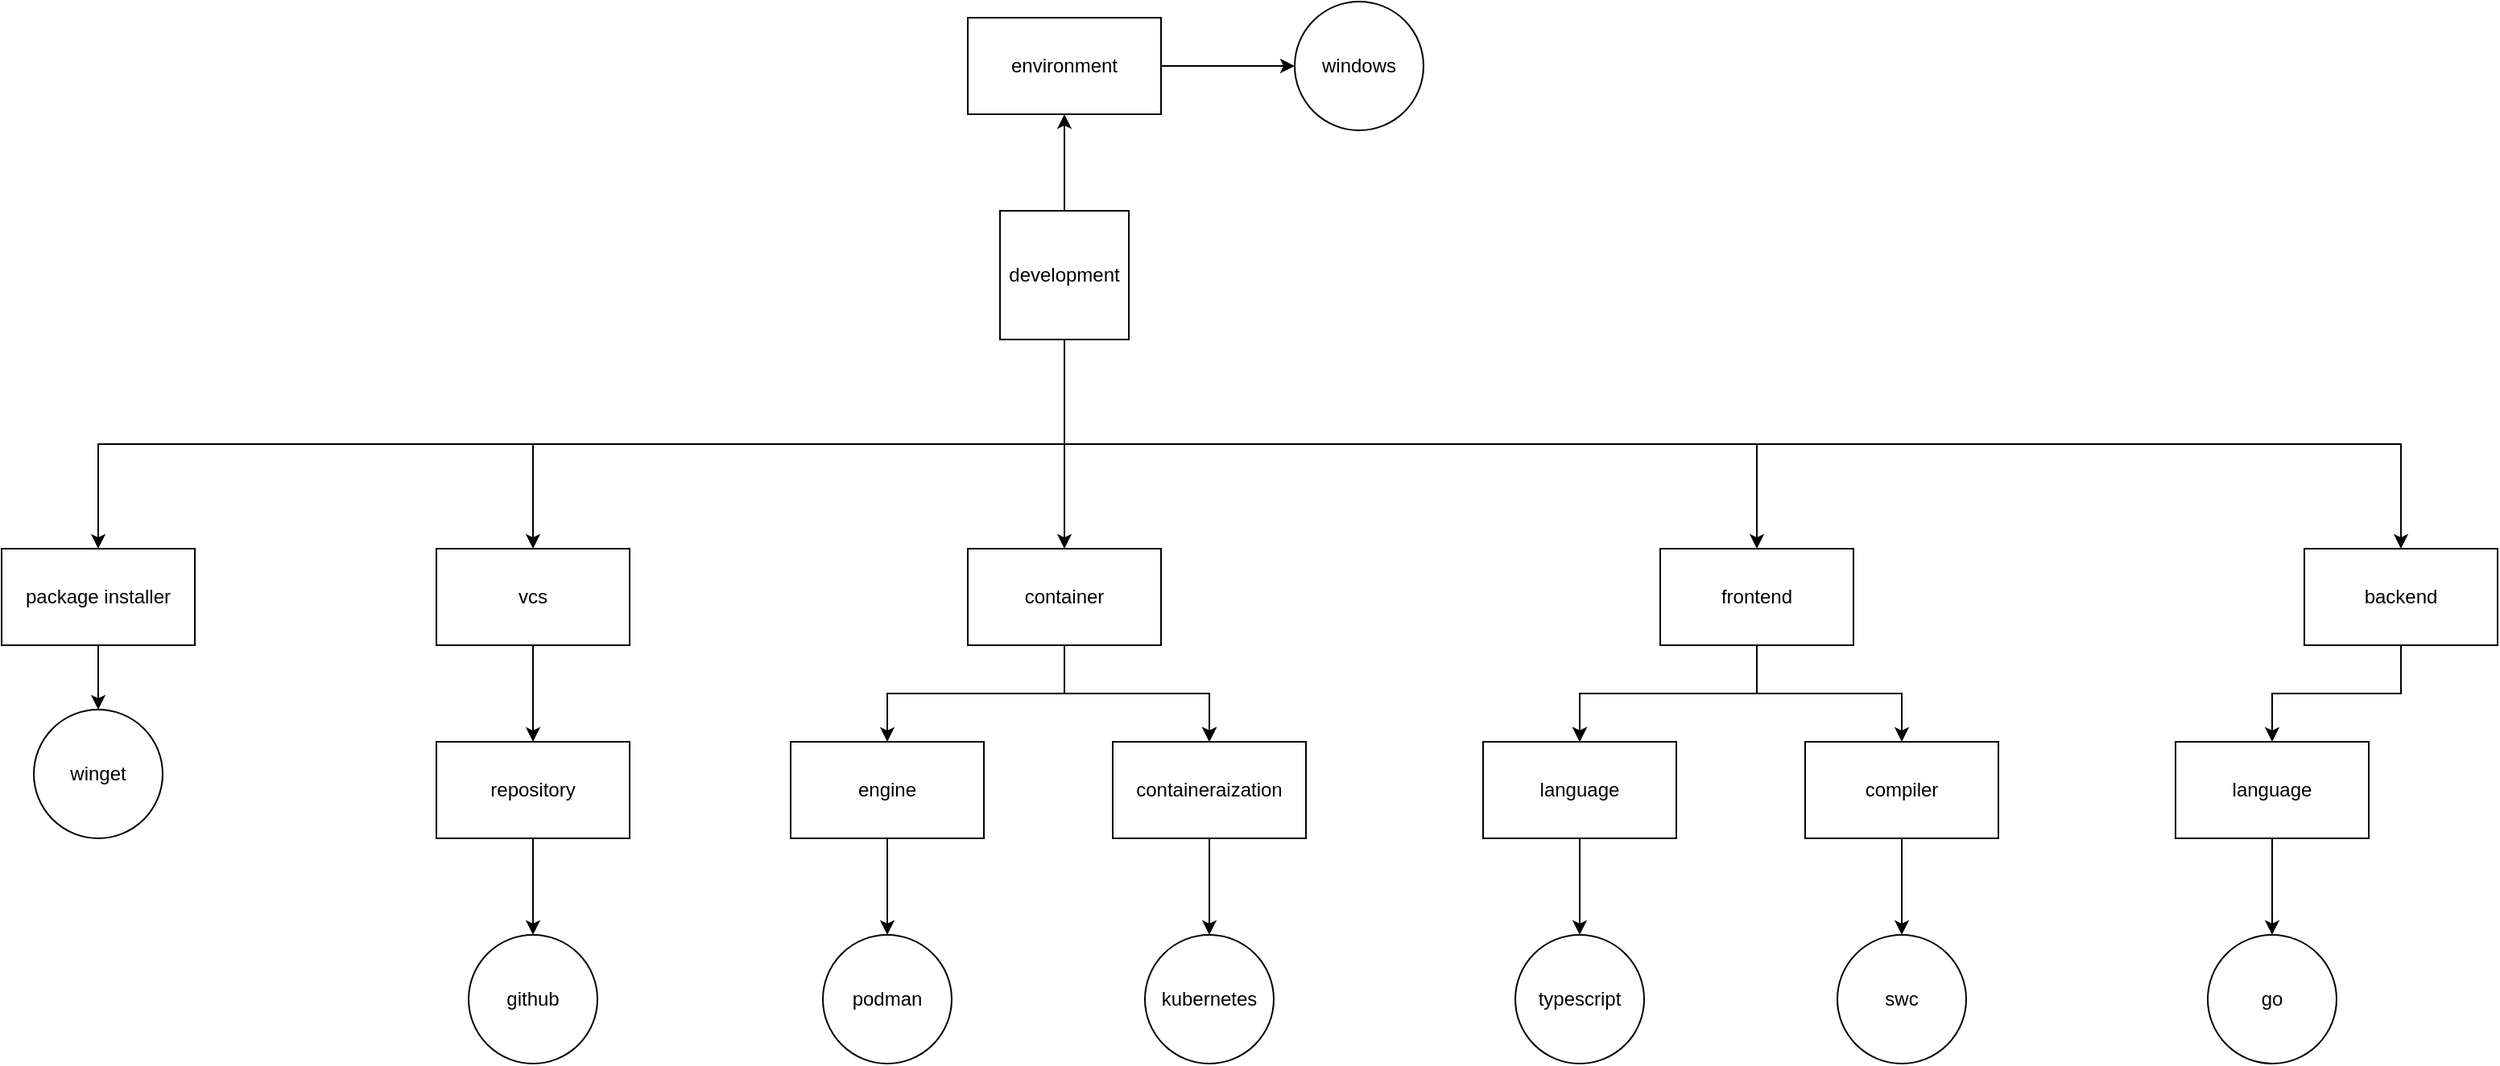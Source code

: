 <mxfile version="26.2.2">
  <diagram id="prtHgNgQTEPvFCAcTncT" name="local">
    <mxGraphModel dx="2746" dy="1994" grid="1" gridSize="10" guides="1" tooltips="1" connect="1" arrows="1" fold="1" page="1" pageScale="1" pageWidth="827" pageHeight="1169" math="0" shadow="0">
      <root>
        <mxCell id="0" />
        <mxCell id="1" parent="0" />
        <mxCell id="p6iOCYHopSIPHLdYRjGl-6" value="" style="edgeStyle=orthogonalEdgeStyle;rounded=0;orthogonalLoop=1;jettySize=auto;html=1;entryX=0.5;entryY=0;entryDx=0;entryDy=0;exitX=0.5;exitY=1;exitDx=0;exitDy=0;" parent="1" source="p6iOCYHopSIPHLdYRjGl-4" target="p6iOCYHopSIPHLdYRjGl-5" edge="1">
          <mxGeometry relative="1" as="geometry" />
        </mxCell>
        <mxCell id="jlLrRMGJc4NqMnwg3wgu-6" style="edgeStyle=orthogonalEdgeStyle;rounded=0;orthogonalLoop=1;jettySize=auto;html=1;entryX=0.5;entryY=0;entryDx=0;entryDy=0;exitX=0.5;exitY=1;exitDx=0;exitDy=0;" parent="1" source="p6iOCYHopSIPHLdYRjGl-4" target="jlLrRMGJc4NqMnwg3wgu-3" edge="1">
          <mxGeometry relative="1" as="geometry" />
        </mxCell>
        <mxCell id="njOhQVhkf8JhHc-eTtmd-4" value="" style="edgeStyle=orthogonalEdgeStyle;rounded=0;orthogonalLoop=1;jettySize=auto;html=1;" parent="1" source="p6iOCYHopSIPHLdYRjGl-4" target="njOhQVhkf8JhHc-eTtmd-3" edge="1">
          <mxGeometry relative="1" as="geometry" />
        </mxCell>
        <mxCell id="Z_XJDONK7r3d7JjU2_Dm-1" style="edgeStyle=orthogonalEdgeStyle;rounded=0;orthogonalLoop=1;jettySize=auto;html=1;entryX=0.5;entryY=0;entryDx=0;entryDy=0;" edge="1" parent="1" source="p6iOCYHopSIPHLdYRjGl-4" target="-wd6-qunjO-P7zkIwWBv-1">
          <mxGeometry relative="1" as="geometry" />
        </mxCell>
        <mxCell id="Z_XJDONK7r3d7JjU2_Dm-5" style="edgeStyle=orthogonalEdgeStyle;rounded=0;orthogonalLoop=1;jettySize=auto;html=1;entryX=0.5;entryY=0;entryDx=0;entryDy=0;exitX=0.5;exitY=1;exitDx=0;exitDy=0;" edge="1" parent="1" source="p6iOCYHopSIPHLdYRjGl-4" target="N3jPNN2qQ18cx5pYr4dZ-1">
          <mxGeometry relative="1" as="geometry" />
        </mxCell>
        <mxCell id="Z_XJDONK7r3d7JjU2_Dm-6" style="edgeStyle=orthogonalEdgeStyle;rounded=0;orthogonalLoop=1;jettySize=auto;html=1;entryX=0.5;entryY=0;entryDx=0;entryDy=0;exitX=0.5;exitY=1;exitDx=0;exitDy=0;" edge="1" parent="1" source="p6iOCYHopSIPHLdYRjGl-4" target="N3jPNN2qQ18cx5pYr4dZ-18">
          <mxGeometry relative="1" as="geometry" />
        </mxCell>
        <mxCell id="p6iOCYHopSIPHLdYRjGl-4" value="development" style="whiteSpace=wrap;html=1;aspect=fixed;" parent="1" vertex="1">
          <mxGeometry x="-1010" y="30" width="80" height="80" as="geometry" />
        </mxCell>
        <mxCell id="p6iOCYHopSIPHLdYRjGl-8" value="" style="edgeStyle=orthogonalEdgeStyle;rounded=0;orthogonalLoop=1;jettySize=auto;html=1;" parent="1" source="p6iOCYHopSIPHLdYRjGl-5" target="p6iOCYHopSIPHLdYRjGl-7" edge="1">
          <mxGeometry relative="1" as="geometry" />
        </mxCell>
        <mxCell id="p6iOCYHopSIPHLdYRjGl-5" value="package installer" style="whiteSpace=wrap;html=1;" parent="1" vertex="1">
          <mxGeometry x="-1630" y="240" width="120" height="60" as="geometry" />
        </mxCell>
        <UserObject label="winget" link="https://learn.microsoft.com/en-us/windows/package-manager/winget/" linkTarget="_blank" id="p6iOCYHopSIPHLdYRjGl-7">
          <mxCell style="ellipse;whiteSpace=wrap;html=1;" parent="1" vertex="1">
            <mxGeometry x="-1610" y="340" width="80" height="80" as="geometry" />
          </mxCell>
        </UserObject>
        <mxCell id="N3jPNN2qQ18cx5pYr4dZ-26" value="" style="edgeStyle=orthogonalEdgeStyle;rounded=0;orthogonalLoop=1;jettySize=auto;html=1;" parent="1" source="jlLrRMGJc4NqMnwg3wgu-3" target="N3jPNN2qQ18cx5pYr4dZ-25" edge="1">
          <mxGeometry relative="1" as="geometry" />
        </mxCell>
        <mxCell id="jlLrRMGJc4NqMnwg3wgu-3" value="vcs" style="rounded=0;whiteSpace=wrap;html=1;" parent="1" vertex="1">
          <mxGeometry x="-1360" y="240" width="120" height="60" as="geometry" />
        </mxCell>
        <UserObject label="github" link="https://github.com/D-VARAM" linkTarget="_blank" id="jlLrRMGJc4NqMnwg3wgu-4">
          <mxCell style="ellipse;whiteSpace=wrap;html=1;" parent="1" vertex="1">
            <mxGeometry x="-1340" y="480" width="80" height="80" as="geometry" />
          </mxCell>
        </UserObject>
        <mxCell id="C6JbD9S9d7IvQX7V5vnS-2" value="" style="edgeStyle=orthogonalEdgeStyle;rounded=0;orthogonalLoop=1;jettySize=auto;html=1;" parent="1" source="-wd6-qunjO-P7zkIwWBv-1" target="C6JbD9S9d7IvQX7V5vnS-1" edge="1">
          <mxGeometry relative="1" as="geometry" />
        </mxCell>
        <mxCell id="C6JbD9S9d7IvQX7V5vnS-5" value="" style="edgeStyle=orthogonalEdgeStyle;rounded=0;orthogonalLoop=1;jettySize=auto;html=1;exitX=0.5;exitY=1;exitDx=0;exitDy=0;" parent="1" source="-wd6-qunjO-P7zkIwWBv-1" target="C6JbD9S9d7IvQX7V5vnS-1" edge="1">
          <mxGeometry relative="1" as="geometry">
            <Array as="points">
              <mxPoint x="-970" y="330" />
              <mxPoint x="-880" y="330" />
            </Array>
          </mxGeometry>
        </mxCell>
        <mxCell id="C6JbD9S9d7IvQX7V5vnS-7" style="edgeStyle=orthogonalEdgeStyle;rounded=0;orthogonalLoop=1;jettySize=auto;html=1;entryX=0.5;entryY=0;entryDx=0;entryDy=0;exitX=0.5;exitY=1;exitDx=0;exitDy=0;" parent="1" source="-wd6-qunjO-P7zkIwWBv-1" target="C6JbD9S9d7IvQX7V5vnS-6" edge="1">
          <mxGeometry relative="1" as="geometry" />
        </mxCell>
        <mxCell id="-wd6-qunjO-P7zkIwWBv-1" value="container" style="rounded=0;whiteSpace=wrap;html=1;" parent="1" vertex="1">
          <mxGeometry x="-1030" y="240" width="120" height="60" as="geometry" />
        </mxCell>
        <mxCell id="-wd6-qunjO-P7zkIwWBv-4" value="kubernetes" style="ellipse;whiteSpace=wrap;html=1;rounded=0;" parent="1" vertex="1">
          <mxGeometry x="-920" y="480" width="80" height="80" as="geometry" />
        </mxCell>
        <mxCell id="njOhQVhkf8JhHc-eTtmd-6" value="" style="edgeStyle=orthogonalEdgeStyle;rounded=0;orthogonalLoop=1;jettySize=auto;html=1;" parent="1" source="njOhQVhkf8JhHc-eTtmd-3" target="njOhQVhkf8JhHc-eTtmd-5" edge="1">
          <mxGeometry relative="1" as="geometry" />
        </mxCell>
        <mxCell id="njOhQVhkf8JhHc-eTtmd-5" value="windows" style="ellipse;whiteSpace=wrap;html=1;" parent="1" vertex="1">
          <mxGeometry x="-827" y="-100" width="80" height="80" as="geometry" />
        </mxCell>
        <mxCell id="njOhQVhkf8JhHc-eTtmd-3" value="environment" style="whiteSpace=wrap;html=1;" parent="1" vertex="1">
          <mxGeometry x="-1030" y="-90" width="120" height="60" as="geometry" />
        </mxCell>
        <mxCell id="C6JbD9S9d7IvQX7V5vnS-3" style="edgeStyle=orthogonalEdgeStyle;rounded=0;orthogonalLoop=1;jettySize=auto;html=1;" parent="1" source="C6JbD9S9d7IvQX7V5vnS-1" target="-wd6-qunjO-P7zkIwWBv-4" edge="1">
          <mxGeometry relative="1" as="geometry" />
        </mxCell>
        <mxCell id="C6JbD9S9d7IvQX7V5vnS-1" value="containeraization" style="whiteSpace=wrap;html=1;rounded=0;" parent="1" vertex="1">
          <mxGeometry x="-940" y="360" width="120" height="60" as="geometry" />
        </mxCell>
        <mxCell id="C6JbD9S9d7IvQX7V5vnS-9" value="" style="edgeStyle=orthogonalEdgeStyle;rounded=0;orthogonalLoop=1;jettySize=auto;html=1;" parent="1" source="C6JbD9S9d7IvQX7V5vnS-6" target="C6JbD9S9d7IvQX7V5vnS-8" edge="1">
          <mxGeometry relative="1" as="geometry" />
        </mxCell>
        <mxCell id="C6JbD9S9d7IvQX7V5vnS-6" value="engine" style="whiteSpace=wrap;html=1;rounded=0;" parent="1" vertex="1">
          <mxGeometry x="-1140" y="360" width="120" height="60" as="geometry" />
        </mxCell>
        <mxCell id="C6JbD9S9d7IvQX7V5vnS-8" value="podman" style="ellipse;whiteSpace=wrap;html=1;rounded=0;" parent="1" vertex="1">
          <mxGeometry x="-1120" y="480" width="80" height="80" as="geometry" />
        </mxCell>
        <mxCell id="N3jPNN2qQ18cx5pYr4dZ-6" value="" style="edgeStyle=orthogonalEdgeStyle;rounded=0;orthogonalLoop=1;jettySize=auto;html=1;" parent="1" source="N3jPNN2qQ18cx5pYr4dZ-1" target="N3jPNN2qQ18cx5pYr4dZ-5" edge="1">
          <mxGeometry relative="1" as="geometry" />
        </mxCell>
        <mxCell id="N3jPNN2qQ18cx5pYr4dZ-7" value="" style="edgeStyle=orthogonalEdgeStyle;rounded=0;orthogonalLoop=1;jettySize=auto;html=1;" parent="1" source="N3jPNN2qQ18cx5pYr4dZ-1" target="N3jPNN2qQ18cx5pYr4dZ-5" edge="1">
          <mxGeometry relative="1" as="geometry" />
        </mxCell>
        <mxCell id="N3jPNN2qQ18cx5pYr4dZ-9" value="" style="edgeStyle=orthogonalEdgeStyle;rounded=0;orthogonalLoop=1;jettySize=auto;html=1;" parent="1" source="N3jPNN2qQ18cx5pYr4dZ-1" target="N3jPNN2qQ18cx5pYr4dZ-8" edge="1">
          <mxGeometry relative="1" as="geometry" />
        </mxCell>
        <mxCell id="N3jPNN2qQ18cx5pYr4dZ-1" value="frontend" style="whiteSpace=wrap;html=1;" parent="1" vertex="1">
          <mxGeometry x="-600" y="240" width="120" height="60" as="geometry" />
        </mxCell>
        <mxCell id="N3jPNN2qQ18cx5pYr4dZ-11" value="" style="edgeStyle=orthogonalEdgeStyle;rounded=0;orthogonalLoop=1;jettySize=auto;html=1;" parent="1" source="N3jPNN2qQ18cx5pYr4dZ-5" target="N3jPNN2qQ18cx5pYr4dZ-10" edge="1">
          <mxGeometry relative="1" as="geometry" />
        </mxCell>
        <mxCell id="N3jPNN2qQ18cx5pYr4dZ-5" value="language" style="whiteSpace=wrap;html=1;" parent="1" vertex="1">
          <mxGeometry x="-710" y="360" width="120" height="60" as="geometry" />
        </mxCell>
        <mxCell id="N3jPNN2qQ18cx5pYr4dZ-13" value="" style="edgeStyle=orthogonalEdgeStyle;rounded=0;orthogonalLoop=1;jettySize=auto;html=1;" parent="1" source="N3jPNN2qQ18cx5pYr4dZ-8" target="N3jPNN2qQ18cx5pYr4dZ-12" edge="1">
          <mxGeometry relative="1" as="geometry" />
        </mxCell>
        <mxCell id="N3jPNN2qQ18cx5pYr4dZ-8" value="compiler" style="whiteSpace=wrap;html=1;" parent="1" vertex="1">
          <mxGeometry x="-510" y="360" width="120" height="60" as="geometry" />
        </mxCell>
        <mxCell id="N3jPNN2qQ18cx5pYr4dZ-10" value="typescript" style="ellipse;whiteSpace=wrap;html=1;" parent="1" vertex="1">
          <mxGeometry x="-690" y="480" width="80" height="80" as="geometry" />
        </mxCell>
        <mxCell id="N3jPNN2qQ18cx5pYr4dZ-12" value="swc" style="ellipse;whiteSpace=wrap;html=1;" parent="1" vertex="1">
          <mxGeometry x="-490" y="480" width="80" height="80" as="geometry" />
        </mxCell>
        <mxCell id="N3jPNN2qQ18cx5pYr4dZ-21" value="" style="edgeStyle=orthogonalEdgeStyle;rounded=0;orthogonalLoop=1;jettySize=auto;html=1;" parent="1" source="N3jPNN2qQ18cx5pYr4dZ-18" target="N3jPNN2qQ18cx5pYr4dZ-20" edge="1">
          <mxGeometry relative="1" as="geometry" />
        </mxCell>
        <mxCell id="N3jPNN2qQ18cx5pYr4dZ-18" value="backend" style="rounded=0;whiteSpace=wrap;html=1;" parent="1" vertex="1">
          <mxGeometry x="-200" y="240" width="120" height="60" as="geometry" />
        </mxCell>
        <mxCell id="N3jPNN2qQ18cx5pYr4dZ-23" value="" style="edgeStyle=orthogonalEdgeStyle;rounded=0;orthogonalLoop=1;jettySize=auto;html=1;" parent="1" source="N3jPNN2qQ18cx5pYr4dZ-20" target="N3jPNN2qQ18cx5pYr4dZ-22" edge="1">
          <mxGeometry relative="1" as="geometry" />
        </mxCell>
        <mxCell id="N3jPNN2qQ18cx5pYr4dZ-20" value="language" style="whiteSpace=wrap;html=1;rounded=0;" parent="1" vertex="1">
          <mxGeometry x="-280" y="360" width="120" height="60" as="geometry" />
        </mxCell>
        <mxCell id="N3jPNN2qQ18cx5pYr4dZ-22" value="go" style="ellipse;whiteSpace=wrap;html=1;rounded=0;" parent="1" vertex="1">
          <mxGeometry x="-260" y="480" width="80" height="80" as="geometry" />
        </mxCell>
        <mxCell id="N3jPNN2qQ18cx5pYr4dZ-28" style="edgeStyle=orthogonalEdgeStyle;rounded=0;orthogonalLoop=1;jettySize=auto;html=1;entryX=0.5;entryY=0;entryDx=0;entryDy=0;" parent="1" source="N3jPNN2qQ18cx5pYr4dZ-25" target="jlLrRMGJc4NqMnwg3wgu-4" edge="1">
          <mxGeometry relative="1" as="geometry" />
        </mxCell>
        <mxCell id="N3jPNN2qQ18cx5pYr4dZ-25" value="repository" style="whiteSpace=wrap;html=1;rounded=0;" parent="1" vertex="1">
          <mxGeometry x="-1360" y="360" width="120" height="60" as="geometry" />
        </mxCell>
      </root>
    </mxGraphModel>
  </diagram>
</mxfile>
